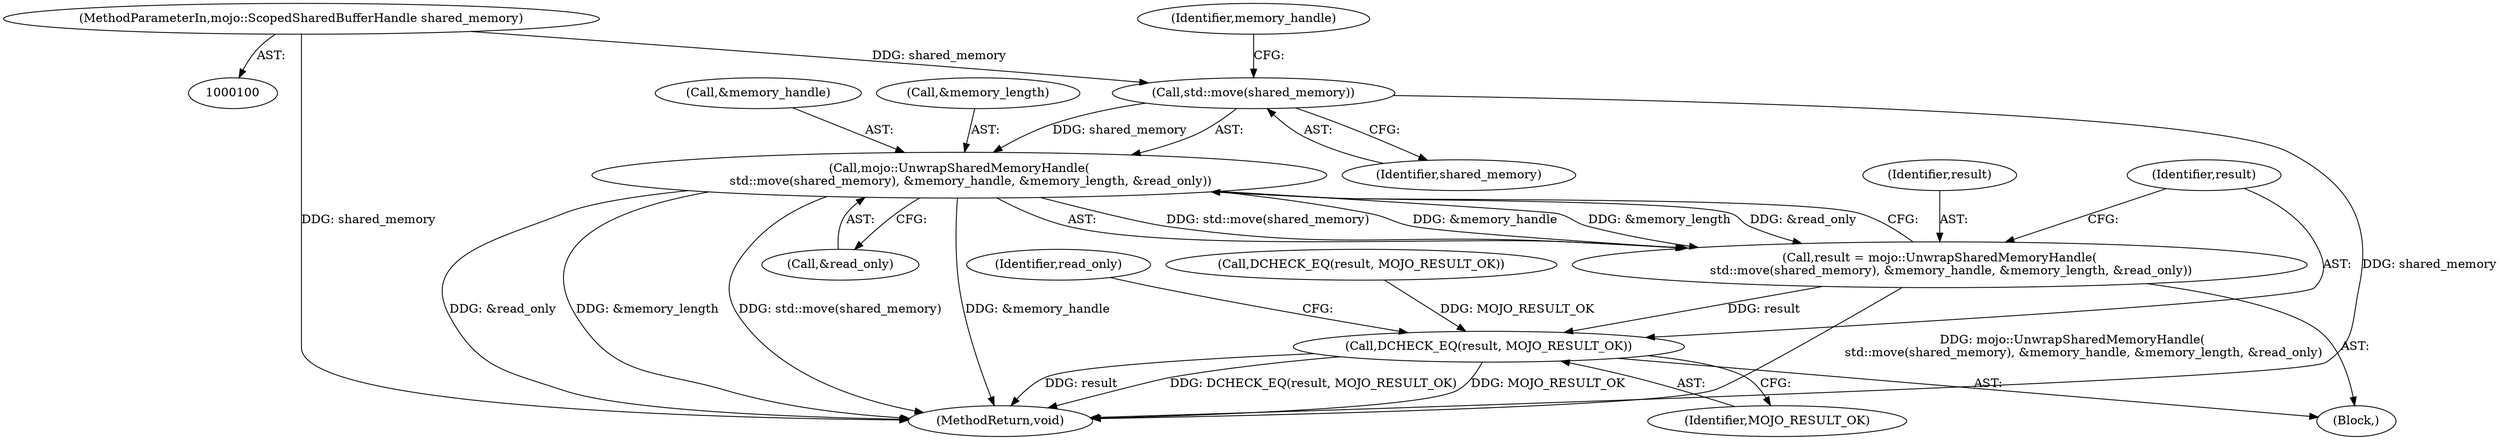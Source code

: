 digraph "1_Chrome_673ce95d481ea9368c4d4d43ac756ba1d6d9e608_13@del" {
"1000136" [label="(Call,std::move(shared_memory))"];
"1000101" [label="(MethodParameterIn,mojo::ScopedSharedBufferHandle shared_memory)"];
"1000135" [label="(Call,mojo::UnwrapSharedMemoryHandle(\n      std::move(shared_memory), &memory_handle, &memory_length, &read_only))"];
"1000133" [label="(Call,result = mojo::UnwrapSharedMemoryHandle(\n      std::move(shared_memory), &memory_handle, &memory_length, &read_only))"];
"1000144" [label="(Call,DCHECK_EQ(result, MOJO_RESULT_OK))"];
"1000139" [label="(Identifier,memory_handle)"];
"1000103" [label="(Block,)"];
"1000146" [label="(Identifier,MOJO_RESULT_OK)"];
"1000134" [label="(Identifier,result)"];
"1000144" [label="(Call,DCHECK_EQ(result, MOJO_RESULT_OK))"];
"1000145" [label="(Identifier,result)"];
"1000133" [label="(Call,result = mojo::UnwrapSharedMemoryHandle(\n      std::move(shared_memory), &memory_handle, &memory_length, &read_only))"];
"1000136" [label="(Call,std::move(shared_memory))"];
"1000142" [label="(Call,&read_only)"];
"1000149" [label="(Identifier,read_only)"];
"1000121" [label="(Call,DCHECK_EQ(result, MOJO_RESULT_OK))"];
"1000101" [label="(MethodParameterIn,mojo::ScopedSharedBufferHandle shared_memory)"];
"1000138" [label="(Call,&memory_handle)"];
"1000153" [label="(MethodReturn,void)"];
"1000140" [label="(Call,&memory_length)"];
"1000135" [label="(Call,mojo::UnwrapSharedMemoryHandle(\n      std::move(shared_memory), &memory_handle, &memory_length, &read_only))"];
"1000137" [label="(Identifier,shared_memory)"];
"1000136" -> "1000135"  [label="AST: "];
"1000136" -> "1000137"  [label="CFG: "];
"1000137" -> "1000136"  [label="AST: "];
"1000139" -> "1000136"  [label="CFG: "];
"1000136" -> "1000153"  [label="DDG: shared_memory"];
"1000136" -> "1000135"  [label="DDG: shared_memory"];
"1000101" -> "1000136"  [label="DDG: shared_memory"];
"1000101" -> "1000100"  [label="AST: "];
"1000101" -> "1000153"  [label="DDG: shared_memory"];
"1000135" -> "1000133"  [label="AST: "];
"1000135" -> "1000142"  [label="CFG: "];
"1000138" -> "1000135"  [label="AST: "];
"1000140" -> "1000135"  [label="AST: "];
"1000142" -> "1000135"  [label="AST: "];
"1000133" -> "1000135"  [label="CFG: "];
"1000135" -> "1000153"  [label="DDG: &read_only"];
"1000135" -> "1000153"  [label="DDG: &memory_length"];
"1000135" -> "1000153"  [label="DDG: std::move(shared_memory)"];
"1000135" -> "1000153"  [label="DDG: &memory_handle"];
"1000135" -> "1000133"  [label="DDG: std::move(shared_memory)"];
"1000135" -> "1000133"  [label="DDG: &memory_handle"];
"1000135" -> "1000133"  [label="DDG: &memory_length"];
"1000135" -> "1000133"  [label="DDG: &read_only"];
"1000133" -> "1000103"  [label="AST: "];
"1000134" -> "1000133"  [label="AST: "];
"1000145" -> "1000133"  [label="CFG: "];
"1000133" -> "1000153"  [label="DDG: mojo::UnwrapSharedMemoryHandle(\n      std::move(shared_memory), &memory_handle, &memory_length, &read_only)"];
"1000133" -> "1000144"  [label="DDG: result"];
"1000144" -> "1000103"  [label="AST: "];
"1000144" -> "1000146"  [label="CFG: "];
"1000145" -> "1000144"  [label="AST: "];
"1000146" -> "1000144"  [label="AST: "];
"1000149" -> "1000144"  [label="CFG: "];
"1000144" -> "1000153"  [label="DDG: DCHECK_EQ(result, MOJO_RESULT_OK)"];
"1000144" -> "1000153"  [label="DDG: MOJO_RESULT_OK"];
"1000144" -> "1000153"  [label="DDG: result"];
"1000121" -> "1000144"  [label="DDG: MOJO_RESULT_OK"];
}
